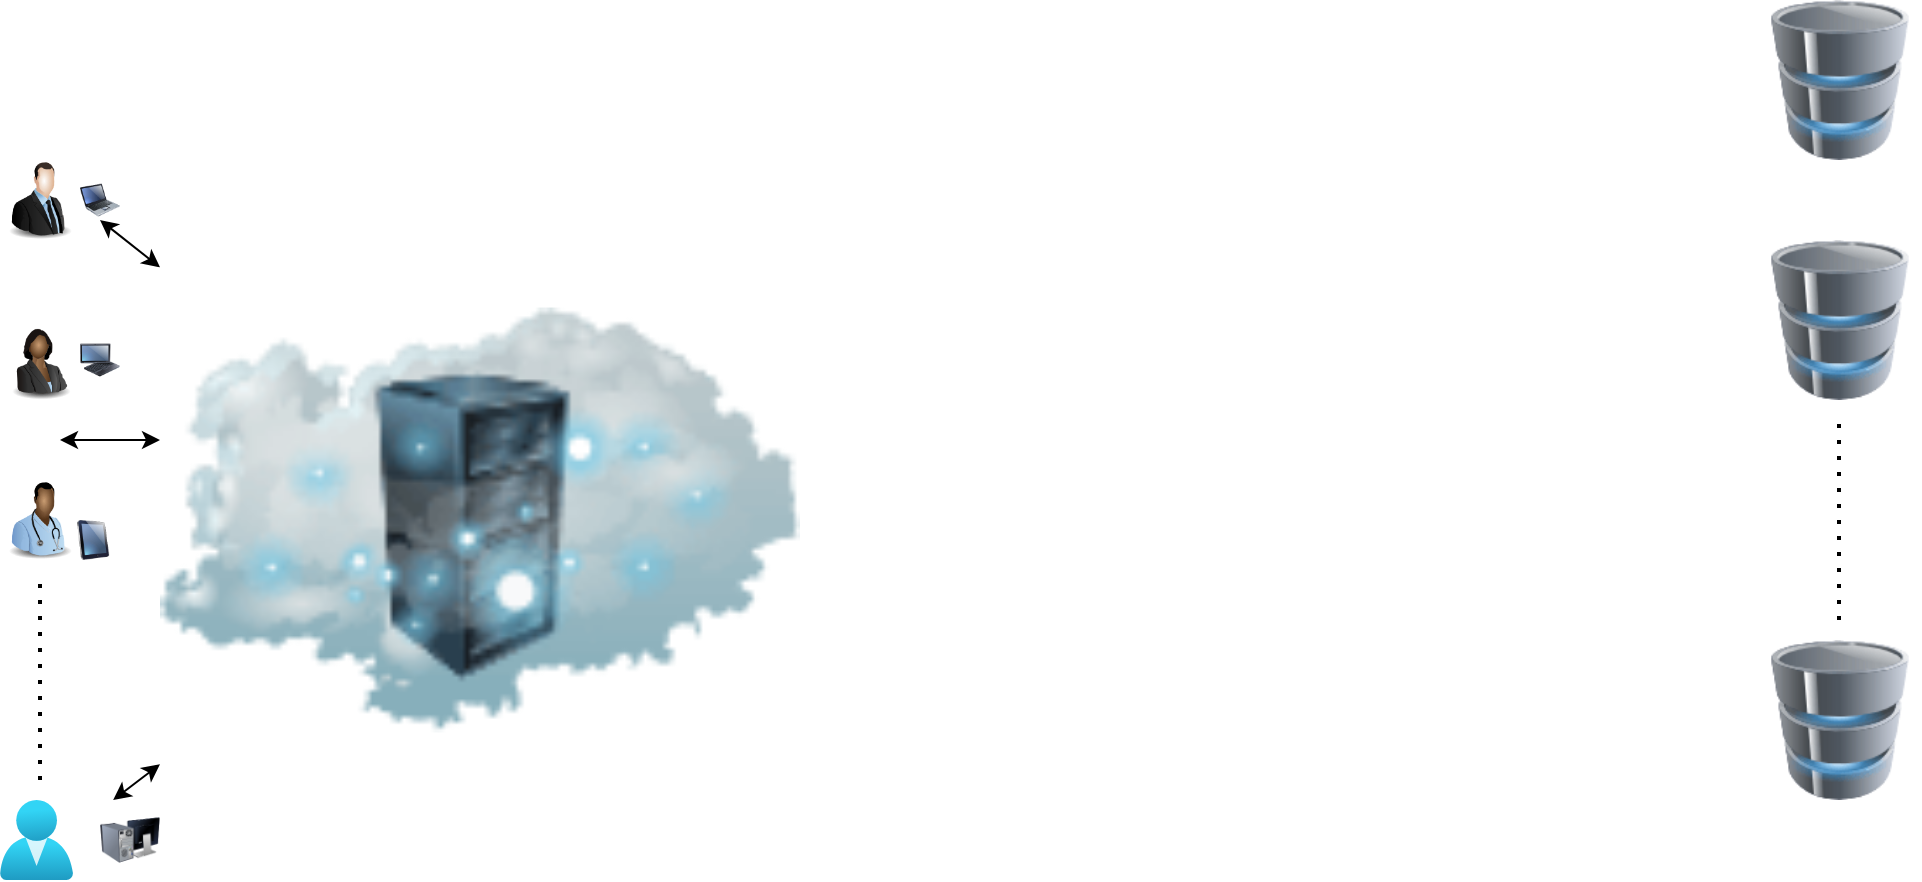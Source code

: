 <mxfile version="14.4.9" type="device"><diagram id="Ht1M8jgEwFfnCIfOTk4-" name="Page-1"><mxGraphModel dx="1422" dy="794" grid="1" gridSize="10" guides="1" tooltips="1" connect="1" arrows="1" fold="1" page="1" pageScale="1" pageWidth="1169" pageHeight="827" math="0" shadow="0"><root><mxCell id="0"/><mxCell id="1" parent="0"/><mxCell id="HuK_2OoYszQG_Y25mwDh-4" value="" style="aspect=fixed;html=1;points=[];align=center;image;fontSize=12;image=img/lib/azure2/identity/Users.svg;" vertex="1" parent="1"><mxGeometry x="40" y="520" width="36.57" height="40" as="geometry"/></mxCell><mxCell id="HuK_2OoYszQG_Y25mwDh-5" value="" style="image;html=1;image=img/lib/clip_art/people/Suit_Man_128x128.png" vertex="1" parent="1"><mxGeometry x="40" y="200" width="40" height="40" as="geometry"/></mxCell><mxCell id="HuK_2OoYszQG_Y25mwDh-6" value="" style="image;html=1;image=img/lib/clip_art/people/Suit_Woman_Black_128x128.png" vertex="1" parent="1"><mxGeometry x="40" y="280" width="40" height="40" as="geometry"/></mxCell><mxCell id="HuK_2OoYszQG_Y25mwDh-7" value="" style="image;html=1;image=img/lib/clip_art/people/Nurse_Man_Black_128x128.png" vertex="1" parent="1"><mxGeometry x="40" y="360" width="40" height="40" as="geometry"/></mxCell><mxCell id="HuK_2OoYszQG_Y25mwDh-8" value="" style="endArrow=none;dashed=1;html=1;dashPattern=1 3;strokeWidth=2;" edge="1" parent="1"><mxGeometry width="50" height="50" relative="1" as="geometry"><mxPoint x="60" y="510" as="sourcePoint"/><mxPoint x="60" y="410" as="targetPoint"/></mxGeometry></mxCell><mxCell id="HuK_2OoYszQG_Y25mwDh-9" value="" style="image;html=1;image=img/lib/clip_art/computers/Database_128x128.png" vertex="1" parent="1"><mxGeometry x="920" y="120" width="80" height="80" as="geometry"/></mxCell><mxCell id="HuK_2OoYszQG_Y25mwDh-10" value="" style="image;html=1;image=img/lib/clip_art/computers/Database_128x128.png" vertex="1" parent="1"><mxGeometry x="920" y="240" width="80" height="80" as="geometry"/></mxCell><mxCell id="HuK_2OoYszQG_Y25mwDh-11" value="" style="image;html=1;image=img/lib/clip_art/computers/Database_128x128.png" vertex="1" parent="1"><mxGeometry x="920" y="440" width="80" height="80" as="geometry"/></mxCell><mxCell id="HuK_2OoYszQG_Y25mwDh-12" value="" style="endArrow=none;dashed=1;html=1;dashPattern=1 3;strokeWidth=2;" edge="1" parent="1"><mxGeometry width="50" height="50" relative="1" as="geometry"><mxPoint x="959.5" y="430" as="sourcePoint"/><mxPoint x="959.5" y="330" as="targetPoint"/></mxGeometry></mxCell><mxCell id="HuK_2OoYszQG_Y25mwDh-14" value="" style="image;html=1;image=img/lib/clip_art/computers/Laptop_128x128.png" vertex="1" parent="1"><mxGeometry x="80" y="210" width="20" height="20" as="geometry"/></mxCell><mxCell id="HuK_2OoYszQG_Y25mwDh-15" value="" style="image;html=1;image=img/lib/clip_art/computers/Monitor_Tower_Behind_128x128.png" vertex="1" parent="1"><mxGeometry x="90" y="520" width="30" height="40" as="geometry"/></mxCell><mxCell id="HuK_2OoYszQG_Y25mwDh-16" value="" style="image;html=1;image=img/lib/clip_art/computers/iPad_128x128.png" vertex="1" parent="1"><mxGeometry x="76.57" y="380" width="20" height="20" as="geometry"/></mxCell><mxCell id="HuK_2OoYszQG_Y25mwDh-17" value="" style="image;html=1;image=img/lib/clip_art/computers/Fujitsu_Tablet_128x128.png" vertex="1" parent="1"><mxGeometry x="80" y="290" width="20" height="20" as="geometry"/></mxCell><mxCell id="HuK_2OoYszQG_Y25mwDh-18" value="" style="image;html=1;image=img/lib/clip_art/networking/Cloud_Rack_128x128.png" vertex="1" parent="1"><mxGeometry x="120" y="200" width="320" height="360" as="geometry"/></mxCell><mxCell id="HuK_2OoYszQG_Y25mwDh-19" value="" style="endArrow=classic;startArrow=classic;html=1;" edge="1" parent="1" target="HuK_2OoYszQG_Y25mwDh-18"><mxGeometry width="50" height="50" relative="1" as="geometry"><mxPoint x="90" y="230" as="sourcePoint"/><mxPoint x="170" y="250" as="targetPoint"/></mxGeometry></mxCell><mxCell id="HuK_2OoYszQG_Y25mwDh-22" value="" style="endArrow=classic;startArrow=classic;html=1;" edge="1" parent="1"><mxGeometry width="50" height="50" relative="1" as="geometry"><mxPoint x="70" y="340" as="sourcePoint"/><mxPoint x="120" y="340" as="targetPoint"/></mxGeometry></mxCell><mxCell id="HuK_2OoYszQG_Y25mwDh-23" value="" style="endArrow=classic;startArrow=classic;html=1;" edge="1" parent="1" target="HuK_2OoYszQG_Y25mwDh-18"><mxGeometry width="50" height="50" relative="1" as="geometry"><mxPoint x="96.57" y="520" as="sourcePoint"/><mxPoint x="136.57" y="520" as="targetPoint"/><Array as="points"/></mxGeometry></mxCell></root></mxGraphModel></diagram></mxfile>
